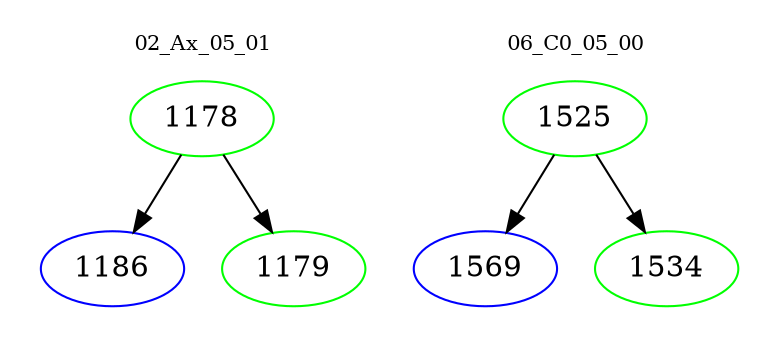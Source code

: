 digraph{
subgraph cluster_0 {
color = white
label = "02_Ax_05_01";
fontsize=10;
T0_1178 [label="1178", color="green"]
T0_1178 -> T0_1186 [color="black"]
T0_1186 [label="1186", color="blue"]
T0_1178 -> T0_1179 [color="black"]
T0_1179 [label="1179", color="green"]
}
subgraph cluster_1 {
color = white
label = "06_C0_05_00";
fontsize=10;
T1_1525 [label="1525", color="green"]
T1_1525 -> T1_1569 [color="black"]
T1_1569 [label="1569", color="blue"]
T1_1525 -> T1_1534 [color="black"]
T1_1534 [label="1534", color="green"]
}
}
